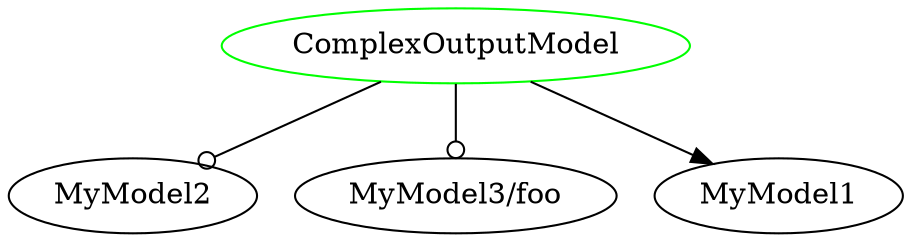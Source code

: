 digraph "ComplexOutputModel" {
  overlap = false
  splines = true
  injector [label="ComplexOutputModel",color=green];
  node2 [label="MyModel2"];
  node1 [label="MyModel3/foo"];
  node3 [label="MyModel1"];
  injector -> node3 [];
  injector -> node2 [arrowhead=odot];
  injector -> node1 [arrowhead=odot];
}
